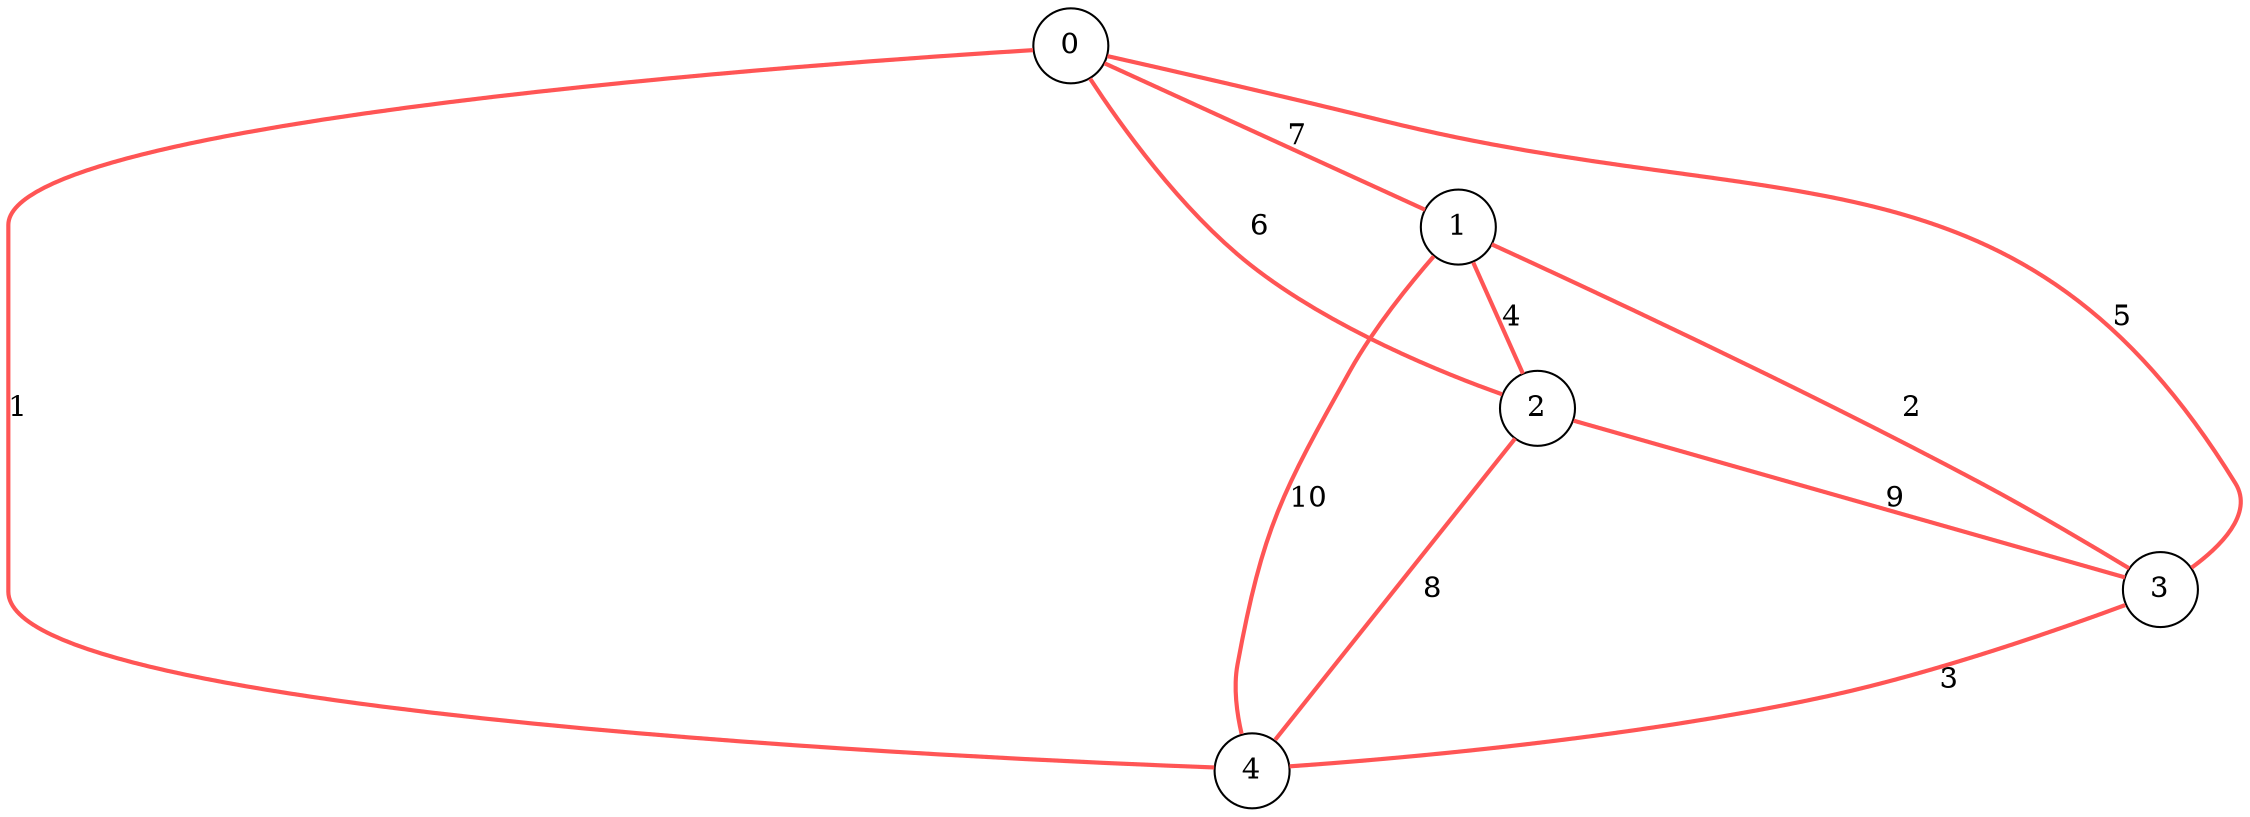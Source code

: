 graph G{
  nodesep = 2.0;
  edge [color="#ff5555"];
 0 -- 1 [style=bold,label="7"];
 0 -- 2 [style=bold,label="6"];
 0 -- 3 [style=bold,label="5"];
 0 -- 4 [style=bold,label="1"];
 1 -- 2 [style=bold,label="4"];
 1 -- 3 [style=bold,label="2"];
 1 -- 4 [style=bold,label="10"];
 2 -- 3 [style=bold,label="9"];
 2 -- 4 [style=bold,label="8"];
 3 -- 4 [style=bold,label="3"];
  4 [shape=circle];
  3 [shape=circle];
  2 [shape=circle];
  1 [shape=circle];
  0 [shape=circle];
}
